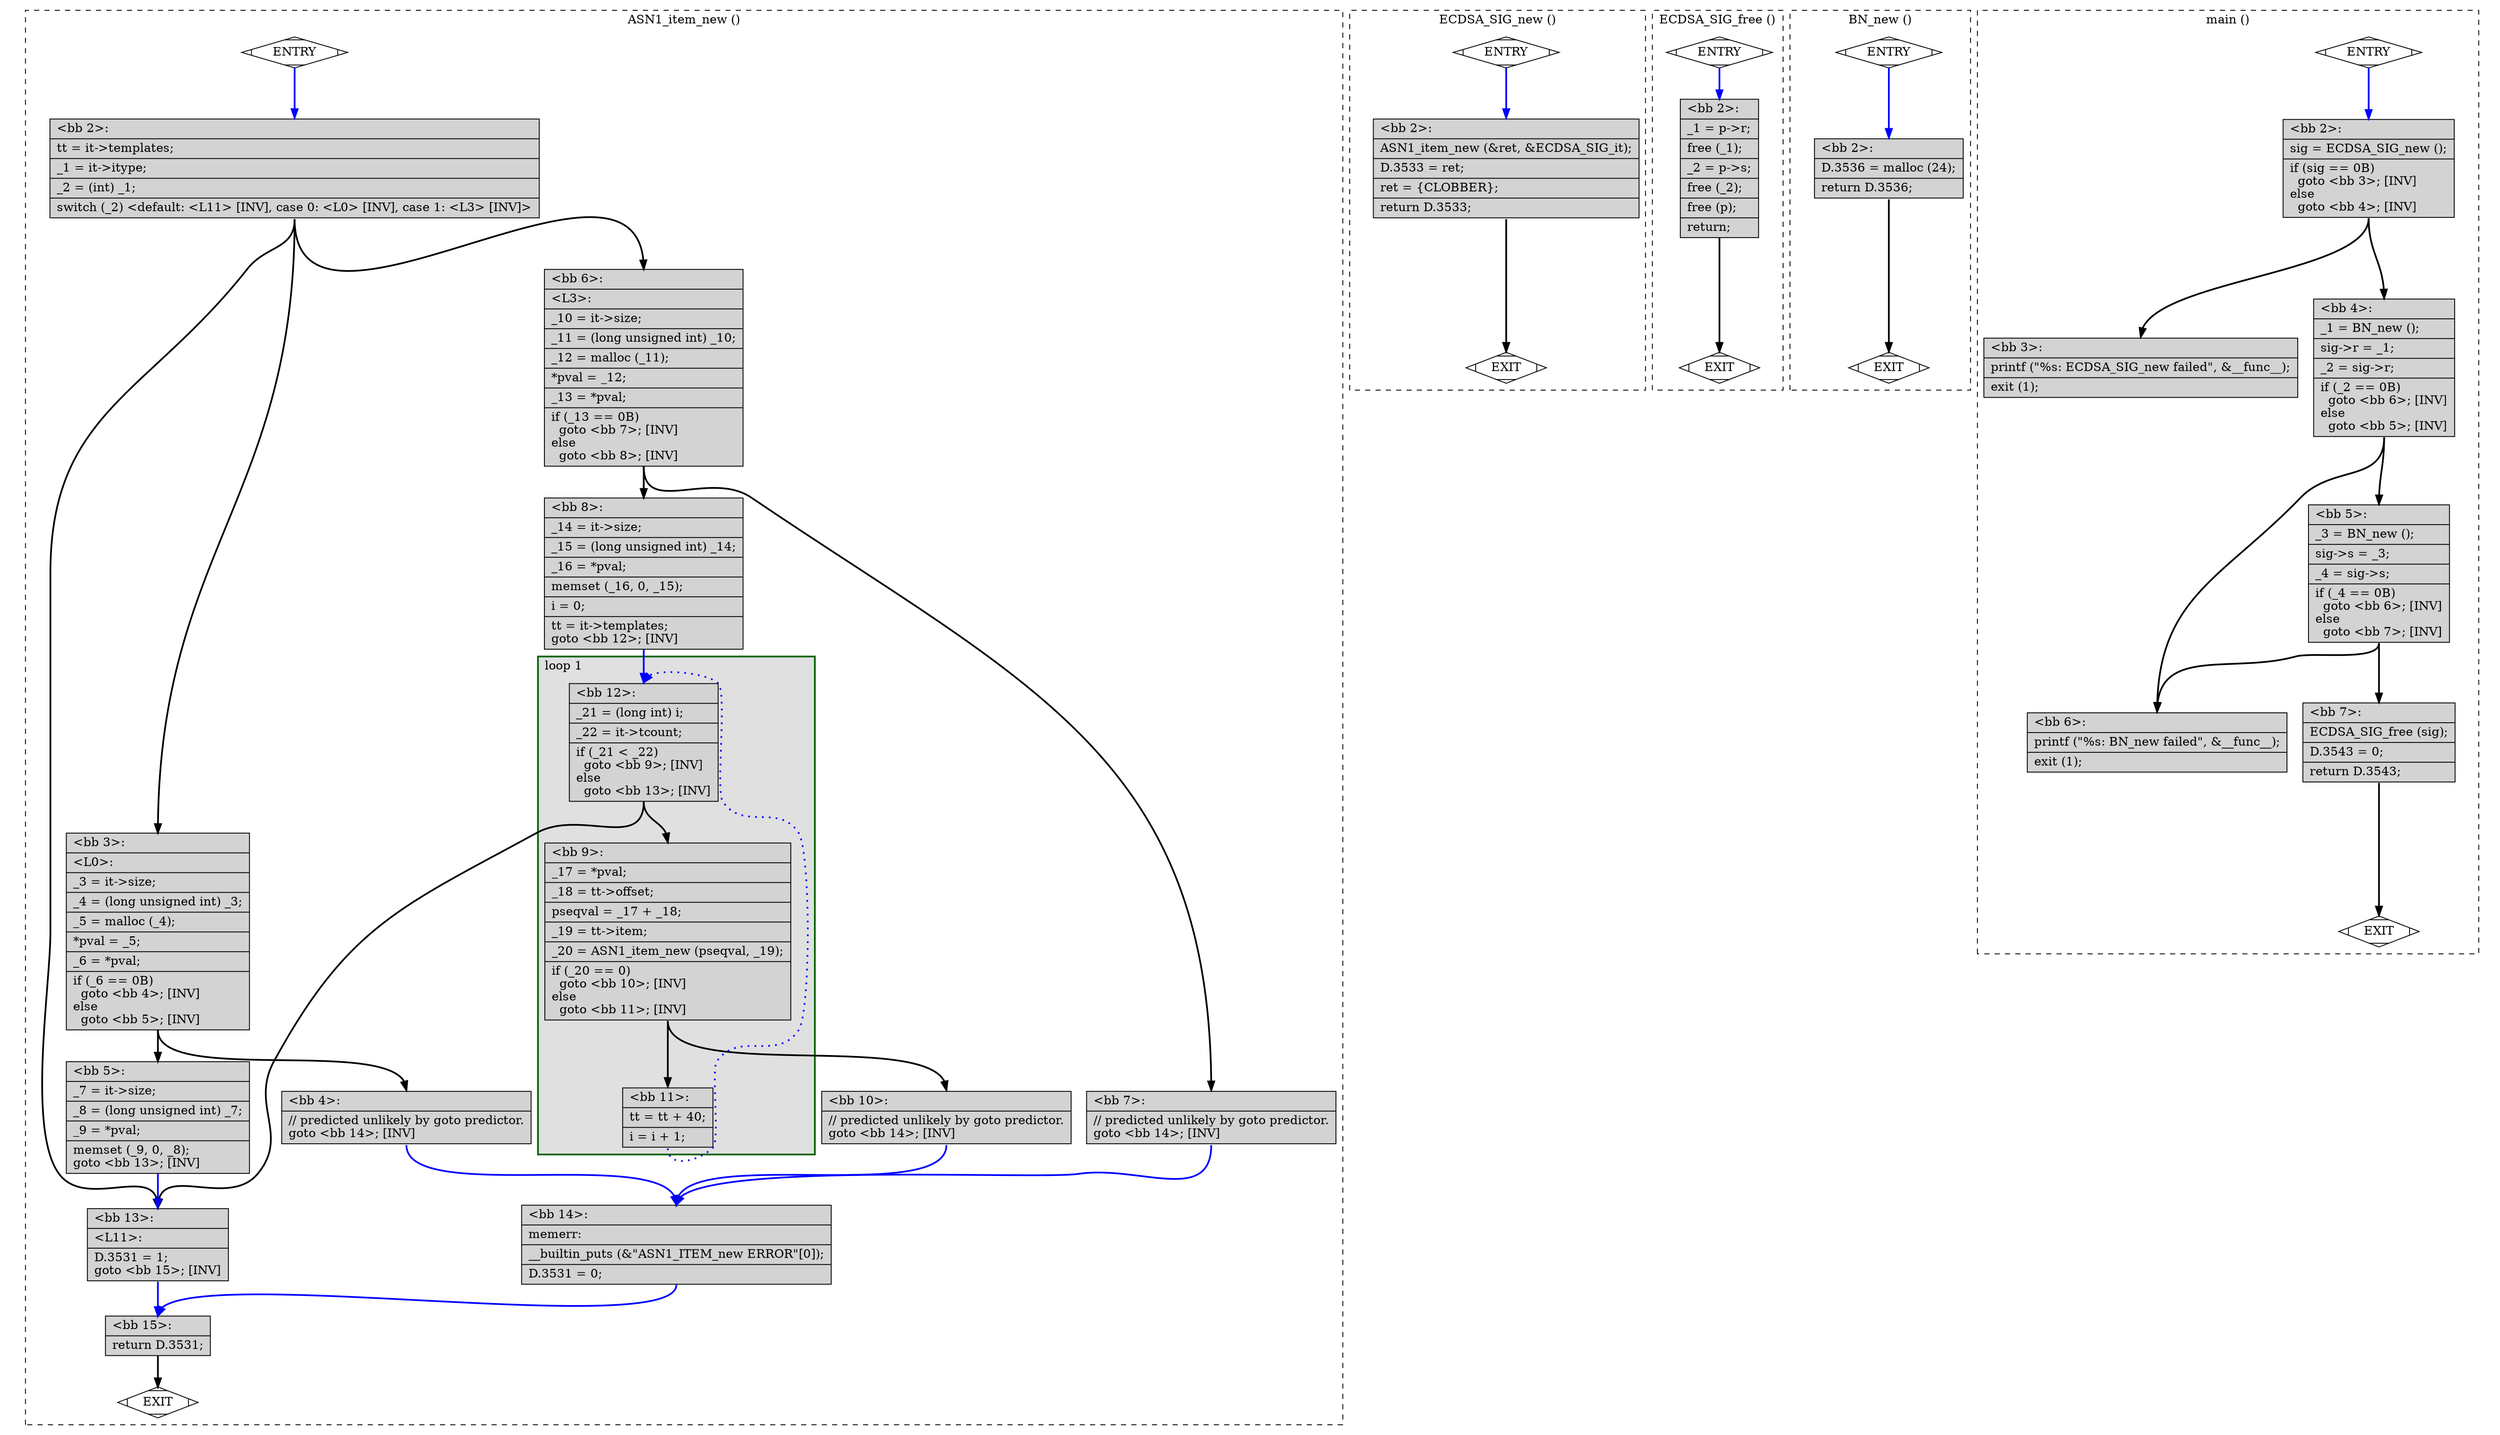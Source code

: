 digraph "test.o-openssh_leak_7.c.015t.cfg" {
overlap=false;
subgraph "cluster_ASN1_item_new" {
	style="dashed";
	color="black";
	label="ASN1_item_new ()";
	subgraph cluster_22_1 {
	style="filled";
	color="darkgreen";
	fillcolor="grey88";
	label="loop 1";
	labeljust=l;
	penwidth=2;
	fn_22_basic_block_12 [shape=record,style=filled,fillcolor=lightgrey,label="{\<bb\ 12\>:\l\
|_21\ =\ (long\ int)\ i;\l\
|_22\ =\ it-\>tcount;\l\
|if\ (_21\ \<\ _22)\l\
\ \ goto\ \<bb\ 9\>;\ [INV]\l\
else\l\
\ \ goto\ \<bb\ 13\>;\ [INV]\l\
}"];

	fn_22_basic_block_9 [shape=record,style=filled,fillcolor=lightgrey,label="{\<bb\ 9\>:\l\
|_17\ =\ *pval;\l\
|_18\ =\ tt-\>offset;\l\
|pseqval\ =\ _17\ +\ _18;\l\
|_19\ =\ tt-\>item;\l\
|_20\ =\ ASN1_item_new\ (pseqval,\ _19);\l\
|if\ (_20\ ==\ 0)\l\
\ \ goto\ \<bb\ 10\>;\ [INV]\l\
else\l\
\ \ goto\ \<bb\ 11\>;\ [INV]\l\
}"];

	fn_22_basic_block_11 [shape=record,style=filled,fillcolor=lightgrey,label="{\<bb\ 11\>:\l\
|tt\ =\ tt\ +\ 40;\l\
|i\ =\ i\ +\ 1;\l\
}"];

	}
	fn_22_basic_block_0 [shape=Mdiamond,style=filled,fillcolor=white,label="ENTRY"];

	fn_22_basic_block_1 [shape=Mdiamond,style=filled,fillcolor=white,label="EXIT"];

	fn_22_basic_block_2 [shape=record,style=filled,fillcolor=lightgrey,label="{\<bb\ 2\>:\l\
|tt\ =\ it-\>templates;\l\
|_1\ =\ it-\>itype;\l\
|_2\ =\ (int)\ _1;\l\
|switch\ (_2)\ \<default:\ \<L11\>\ [INV],\ case\ 0:\ \<L0\>\ [INV],\ case\ 1:\ \<L3\>\ [INV]\>\l\
}"];

	fn_22_basic_block_3 [shape=record,style=filled,fillcolor=lightgrey,label="{\<bb\ 3\>:\l\
|\<L0\>:\l\
|_3\ =\ it-\>size;\l\
|_4\ =\ (long\ unsigned\ int)\ _3;\l\
|_5\ =\ malloc\ (_4);\l\
|*pval\ =\ _5;\l\
|_6\ =\ *pval;\l\
|if\ (_6\ ==\ 0B)\l\
\ \ goto\ \<bb\ 4\>;\ [INV]\l\
else\l\
\ \ goto\ \<bb\ 5\>;\ [INV]\l\
}"];

	fn_22_basic_block_4 [shape=record,style=filled,fillcolor=lightgrey,label="{\<bb\ 4\>:\l\
|//\ predicted\ unlikely\ by\ goto\ predictor.\l\
goto\ \<bb\ 14\>;\ [INV]\l\
}"];

	fn_22_basic_block_5 [shape=record,style=filled,fillcolor=lightgrey,label="{\<bb\ 5\>:\l\
|_7\ =\ it-\>size;\l\
|_8\ =\ (long\ unsigned\ int)\ _7;\l\
|_9\ =\ *pval;\l\
|memset\ (_9,\ 0,\ _8);\l\
goto\ \<bb\ 13\>;\ [INV]\l\
}"];

	fn_22_basic_block_6 [shape=record,style=filled,fillcolor=lightgrey,label="{\<bb\ 6\>:\l\
|\<L3\>:\l\
|_10\ =\ it-\>size;\l\
|_11\ =\ (long\ unsigned\ int)\ _10;\l\
|_12\ =\ malloc\ (_11);\l\
|*pval\ =\ _12;\l\
|_13\ =\ *pval;\l\
|if\ (_13\ ==\ 0B)\l\
\ \ goto\ \<bb\ 7\>;\ [INV]\l\
else\l\
\ \ goto\ \<bb\ 8\>;\ [INV]\l\
}"];

	fn_22_basic_block_7 [shape=record,style=filled,fillcolor=lightgrey,label="{\<bb\ 7\>:\l\
|//\ predicted\ unlikely\ by\ goto\ predictor.\l\
goto\ \<bb\ 14\>;\ [INV]\l\
}"];

	fn_22_basic_block_8 [shape=record,style=filled,fillcolor=lightgrey,label="{\<bb\ 8\>:\l\
|_14\ =\ it-\>size;\l\
|_15\ =\ (long\ unsigned\ int)\ _14;\l\
|_16\ =\ *pval;\l\
|memset\ (_16,\ 0,\ _15);\l\
|i\ =\ 0;\l\
|tt\ =\ it-\>templates;\l\
goto\ \<bb\ 12\>;\ [INV]\l\
}"];

	fn_22_basic_block_10 [shape=record,style=filled,fillcolor=lightgrey,label="{\<bb\ 10\>:\l\
|//\ predicted\ unlikely\ by\ goto\ predictor.\l\
goto\ \<bb\ 14\>;\ [INV]\l\
}"];

	fn_22_basic_block_13 [shape=record,style=filled,fillcolor=lightgrey,label="{\<bb\ 13\>:\l\
|\<L11\>:\l\
|D.3531\ =\ 1;\l\
goto\ \<bb\ 15\>;\ [INV]\l\
}"];

	fn_22_basic_block_14 [shape=record,style=filled,fillcolor=lightgrey,label="{\<bb\ 14\>:\l\
|memerr:\l\
|__builtin_puts\ (&\"ASN1_ITEM_new\ ERROR\"[0]);\l\
|D.3531\ =\ 0;\l\
}"];

	fn_22_basic_block_15 [shape=record,style=filled,fillcolor=lightgrey,label="{\<bb\ 15\>:\l\
|return\ D.3531;\l\
}"];

	fn_22_basic_block_0:s -> fn_22_basic_block_2:n [style="solid,bold",color=blue,weight=100,constraint=true];
	fn_22_basic_block_2:s -> fn_22_basic_block_13:n [style="solid,bold",color=black,weight=10,constraint=true];
	fn_22_basic_block_2:s -> fn_22_basic_block_3:n [style="solid,bold",color=black,weight=10,constraint=true];
	fn_22_basic_block_2:s -> fn_22_basic_block_6:n [style="solid,bold",color=black,weight=10,constraint=true];
	fn_22_basic_block_3:s -> fn_22_basic_block_4:n [style="solid,bold",color=black,weight=10,constraint=true];
	fn_22_basic_block_3:s -> fn_22_basic_block_5:n [style="solid,bold",color=black,weight=10,constraint=true];
	fn_22_basic_block_4:s -> fn_22_basic_block_14:n [style="solid,bold",color=blue,weight=100,constraint=true];
	fn_22_basic_block_5:s -> fn_22_basic_block_13:n [style="solid,bold",color=blue,weight=100,constraint=true];
	fn_22_basic_block_6:s -> fn_22_basic_block_7:n [style="solid,bold",color=black,weight=10,constraint=true];
	fn_22_basic_block_6:s -> fn_22_basic_block_8:n [style="solid,bold",color=black,weight=10,constraint=true];
	fn_22_basic_block_7:s -> fn_22_basic_block_14:n [style="solid,bold",color=blue,weight=100,constraint=true];
	fn_22_basic_block_8:s -> fn_22_basic_block_12:n [style="solid,bold",color=blue,weight=100,constraint=true];
	fn_22_basic_block_9:s -> fn_22_basic_block_10:n [style="solid,bold",color=black,weight=10,constraint=true];
	fn_22_basic_block_9:s -> fn_22_basic_block_11:n [style="solid,bold",color=black,weight=10,constraint=true];
	fn_22_basic_block_10:s -> fn_22_basic_block_14:n [style="solid,bold",color=blue,weight=100,constraint=true];
	fn_22_basic_block_11:s -> fn_22_basic_block_12:n [style="dotted,bold",color=blue,weight=10,constraint=false];
	fn_22_basic_block_12:s -> fn_22_basic_block_9:n [style="solid,bold",color=black,weight=10,constraint=true];
	fn_22_basic_block_12:s -> fn_22_basic_block_13:n [style="solid,bold",color=black,weight=10,constraint=true];
	fn_22_basic_block_13:s -> fn_22_basic_block_15:n [style="solid,bold",color=blue,weight=100,constraint=true];
	fn_22_basic_block_14:s -> fn_22_basic_block_15:n [style="solid,bold",color=blue,weight=100,constraint=true];
	fn_22_basic_block_15:s -> fn_22_basic_block_1:n [style="solid,bold",color=black,weight=10,constraint=true];
	fn_22_basic_block_0:s -> fn_22_basic_block_1:n [style="invis",constraint=true];
}
subgraph "cluster_ECDSA_SIG_new" {
	style="dashed";
	color="black";
	label="ECDSA_SIG_new ()";
	fn_23_basic_block_0 [shape=Mdiamond,style=filled,fillcolor=white,label="ENTRY"];

	fn_23_basic_block_1 [shape=Mdiamond,style=filled,fillcolor=white,label="EXIT"];

	fn_23_basic_block_2 [shape=record,style=filled,fillcolor=lightgrey,label="{\<bb\ 2\>:\l\
|ASN1_item_new\ (&ret,\ &ECDSA_SIG_it);\l\
|D.3533\ =\ ret;\l\
|ret\ =\ \{CLOBBER\};\l\
|return\ D.3533;\l\
}"];

	fn_23_basic_block_0:s -> fn_23_basic_block_2:n [style="solid,bold",color=blue,weight=100,constraint=true];
	fn_23_basic_block_2:s -> fn_23_basic_block_1:n [style="solid,bold",color=black,weight=10,constraint=true];
	fn_23_basic_block_0:s -> fn_23_basic_block_1:n [style="invis",constraint=true];
}
subgraph "cluster_ECDSA_SIG_free" {
	style="dashed";
	color="black";
	label="ECDSA_SIG_free ()";
	fn_24_basic_block_0 [shape=Mdiamond,style=filled,fillcolor=white,label="ENTRY"];

	fn_24_basic_block_1 [shape=Mdiamond,style=filled,fillcolor=white,label="EXIT"];

	fn_24_basic_block_2 [shape=record,style=filled,fillcolor=lightgrey,label="{\<bb\ 2\>:\l\
|_1\ =\ p-\>r;\l\
|free\ (_1);\l\
|_2\ =\ p-\>s;\l\
|free\ (_2);\l\
|free\ (p);\l\
|return;\l\
}"];

	fn_24_basic_block_0:s -> fn_24_basic_block_2:n [style="solid,bold",color=blue,weight=100,constraint=true];
	fn_24_basic_block_2:s -> fn_24_basic_block_1:n [style="solid,bold",color=black,weight=10,constraint=true];
	fn_24_basic_block_0:s -> fn_24_basic_block_1:n [style="invis",constraint=true];
}
subgraph "cluster_BN_new" {
	style="dashed";
	color="black";
	label="BN_new ()";
	fn_25_basic_block_0 [shape=Mdiamond,style=filled,fillcolor=white,label="ENTRY"];

	fn_25_basic_block_1 [shape=Mdiamond,style=filled,fillcolor=white,label="EXIT"];

	fn_25_basic_block_2 [shape=record,style=filled,fillcolor=lightgrey,label="{\<bb\ 2\>:\l\
|D.3536\ =\ malloc\ (24);\l\
|return\ D.3536;\l\
}"];

	fn_25_basic_block_0:s -> fn_25_basic_block_2:n [style="solid,bold",color=blue,weight=100,constraint=true];
	fn_25_basic_block_2:s -> fn_25_basic_block_1:n [style="solid,bold",color=black,weight=10,constraint=true];
	fn_25_basic_block_0:s -> fn_25_basic_block_1:n [style="invis",constraint=true];
}
subgraph "cluster_main" {
	style="dashed";
	color="black";
	label="main ()";
	fn_26_basic_block_0 [shape=Mdiamond,style=filled,fillcolor=white,label="ENTRY"];

	fn_26_basic_block_1 [shape=Mdiamond,style=filled,fillcolor=white,label="EXIT"];

	fn_26_basic_block_2 [shape=record,style=filled,fillcolor=lightgrey,label="{\<bb\ 2\>:\l\
|sig\ =\ ECDSA_SIG_new\ ();\l\
|if\ (sig\ ==\ 0B)\l\
\ \ goto\ \<bb\ 3\>;\ [INV]\l\
else\l\
\ \ goto\ \<bb\ 4\>;\ [INV]\l\
}"];

	fn_26_basic_block_3 [shape=record,style=filled,fillcolor=lightgrey,label="{\<bb\ 3\>:\l\
|printf\ (\"%s:\ ECDSA_SIG_new\ failed\",\ &__func__);\l\
|exit\ (1);\l\
}"];

	fn_26_basic_block_4 [shape=record,style=filled,fillcolor=lightgrey,label="{\<bb\ 4\>:\l\
|_1\ =\ BN_new\ ();\l\
|sig-\>r\ =\ _1;\l\
|_2\ =\ sig-\>r;\l\
|if\ (_2\ ==\ 0B)\l\
\ \ goto\ \<bb\ 6\>;\ [INV]\l\
else\l\
\ \ goto\ \<bb\ 5\>;\ [INV]\l\
}"];

	fn_26_basic_block_5 [shape=record,style=filled,fillcolor=lightgrey,label="{\<bb\ 5\>:\l\
|_3\ =\ BN_new\ ();\l\
|sig-\>s\ =\ _3;\l\
|_4\ =\ sig-\>s;\l\
|if\ (_4\ ==\ 0B)\l\
\ \ goto\ \<bb\ 6\>;\ [INV]\l\
else\l\
\ \ goto\ \<bb\ 7\>;\ [INV]\l\
}"];

	fn_26_basic_block_6 [shape=record,style=filled,fillcolor=lightgrey,label="{\<bb\ 6\>:\l\
|printf\ (\"%s:\ BN_new\ failed\",\ &__func__);\l\
|exit\ (1);\l\
}"];

	fn_26_basic_block_7 [shape=record,style=filled,fillcolor=lightgrey,label="{\<bb\ 7\>:\l\
|ECDSA_SIG_free\ (sig);\l\
|D.3543\ =\ 0;\l\
|return\ D.3543;\l\
}"];

	fn_26_basic_block_0:s -> fn_26_basic_block_2:n [style="solid,bold",color=blue,weight=100,constraint=true];
	fn_26_basic_block_2:s -> fn_26_basic_block_3:n [style="solid,bold",color=black,weight=10,constraint=true];
	fn_26_basic_block_2:s -> fn_26_basic_block_4:n [style="solid,bold",color=black,weight=10,constraint=true];
	fn_26_basic_block_4:s -> fn_26_basic_block_6:n [style="solid,bold",color=black,weight=10,constraint=true];
	fn_26_basic_block_4:s -> fn_26_basic_block_5:n [style="solid,bold",color=black,weight=10,constraint=true];
	fn_26_basic_block_5:s -> fn_26_basic_block_6:n [style="solid,bold",color=black,weight=10,constraint=true];
	fn_26_basic_block_5:s -> fn_26_basic_block_7:n [style="solid,bold",color=black,weight=10,constraint=true];
	fn_26_basic_block_7:s -> fn_26_basic_block_1:n [style="solid,bold",color=black,weight=10,constraint=true];
	fn_26_basic_block_0:s -> fn_26_basic_block_1:n [style="invis",constraint=true];
}
}
